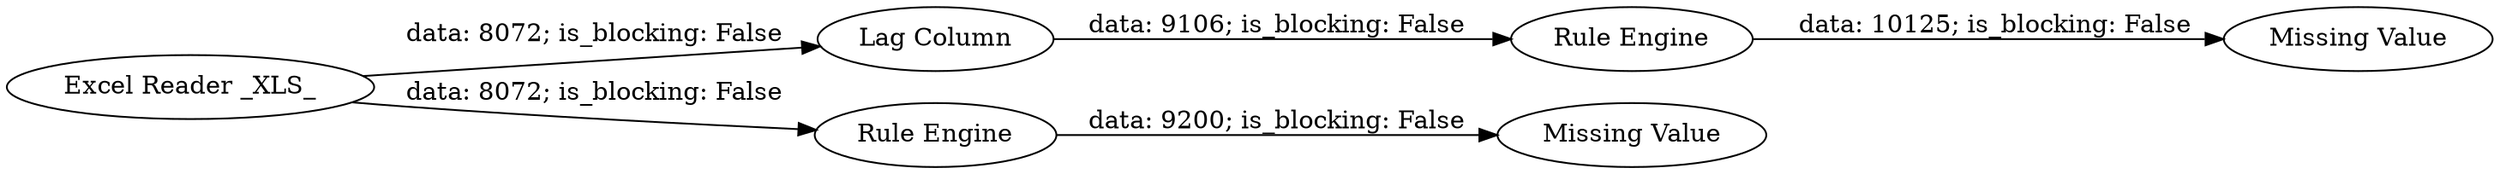 digraph {
	"-7573599185199184438_261" [label="Missing Value"]
	"-7573599185199184438_259" [label="Rule Engine"]
	"-7573599185199184438_260" [label="Lag Column"]
	"-7573599185199184438_262" [label="Rule Engine"]
	"-7573599185199184438_263" [label="Missing Value"]
	"-7573599185199184438_258" [label="Excel Reader _XLS_"]
	"-7573599185199184438_260" -> "-7573599185199184438_259" [label="data: 9106; is_blocking: False"]
	"-7573599185199184438_259" -> "-7573599185199184438_261" [label="data: 10125; is_blocking: False"]
	"-7573599185199184438_258" -> "-7573599185199184438_260" [label="data: 8072; is_blocking: False"]
	"-7573599185199184438_258" -> "-7573599185199184438_262" [label="data: 8072; is_blocking: False"]
	"-7573599185199184438_262" -> "-7573599185199184438_263" [label="data: 9200; is_blocking: False"]
	rankdir=LR
}
